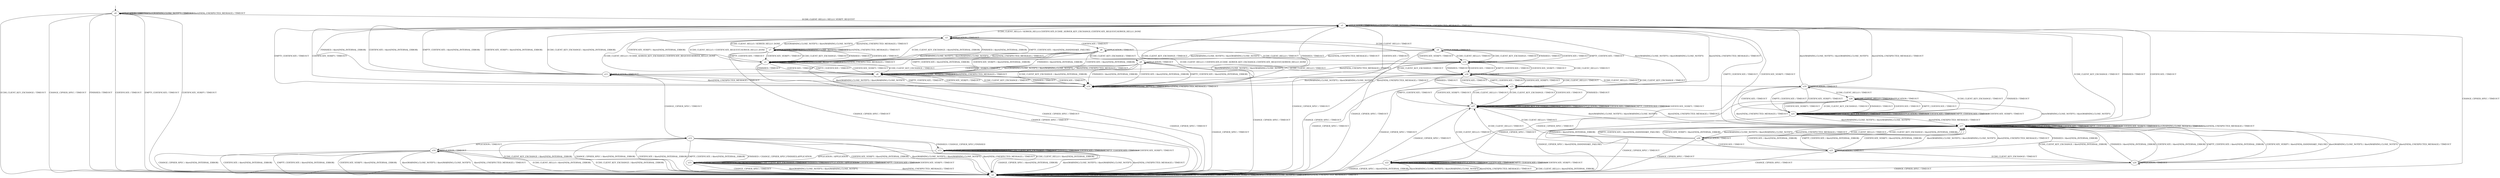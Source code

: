 digraph h4 {
s0 [label="s0"];
s1 [label="s1"];
s2 [label="s2"];
s3 [label="s3"];
s17 [label="s17"];
s4 [label="s4"];
s5 [label="s5"];
s6 [label="s6"];
s7 [label="s7"];
s20 [label="s20"];
s8 [label="s8"];
s9 [label="s9"];
s16 [label="s16"];
s23 [label="s23"];
s27 [label="s27"];
s10 [label="s10"];
s11 [label="s11"];
s18 [label="s18"];
s24 [label="s24"];
s12 [label="s12"];
s19 [label="s19"];
s25 [label="s25"];
s13 [label="s13"];
s14 [label="s14"];
s21 [label="s21"];
s22 [label="s22"];
s26 [label="s26"];
s15 [label="s15"];
s0 -> s1 [label="ECDH_CLIENT_HELLO / HELLO_VERIFY_REQUEST"];
s0 -> s2 [label="ECDH_CLIENT_KEY_EXCHANGE / TIMEOUT"];
s0 -> s2 [label="CHANGE_CIPHER_SPEC / TIMEOUT"];
s0 -> s2 [label="FINISHED / TIMEOUT"];
s0 -> s0 [label="APPLICATION / TIMEOUT"];
s0 -> s2 [label="CERTIFICATE / TIMEOUT"];
s0 -> s2 [label="EMPTY_CERTIFICATE / TIMEOUT"];
s0 -> s2 [label="CERTIFICATE_VERIFY / TIMEOUT"];
s0 -> s0 [label="Alert(WARNING,CLOSE_NOTIFY) / TIMEOUT"];
s0 -> s0 [label="Alert(FATAL,UNEXPECTED_MESSAGE) / TIMEOUT"];
s1 -> s3 [label="ECDH_CLIENT_HELLO / SERVER_HELLO,CERTIFICATE,ECDHE_SERVER_KEY_EXCHANGE,CERTIFICATE_REQUEST,SERVER_HELLO_DONE"];
s1 -> s17 [label="ECDH_CLIENT_KEY_EXCHANGE / TIMEOUT"];
s1 -> s2 [label="CHANGE_CIPHER_SPEC / TIMEOUT"];
s1 -> s17 [label="FINISHED / TIMEOUT"];
s1 -> s1 [label="APPLICATION / TIMEOUT"];
s1 -> s17 [label="CERTIFICATE / TIMEOUT"];
s1 -> s17 [label="EMPTY_CERTIFICATE / TIMEOUT"];
s1 -> s17 [label="CERTIFICATE_VERIFY / TIMEOUT"];
s1 -> s1 [label="Alert(WARNING,CLOSE_NOTIFY) / TIMEOUT"];
s1 -> s1 [label="Alert(FATAL,UNEXPECTED_MESSAGE) / TIMEOUT"];
s2 -> s2 [label="ECDH_CLIENT_HELLO / TIMEOUT"];
s2 -> s2 [label="ECDH_CLIENT_KEY_EXCHANGE / TIMEOUT"];
s2 -> s2 [label="CHANGE_CIPHER_SPEC / TIMEOUT"];
s2 -> s2 [label="FINISHED / TIMEOUT"];
s2 -> s2 [label="APPLICATION / TIMEOUT"];
s2 -> s2 [label="CERTIFICATE / TIMEOUT"];
s2 -> s2 [label="EMPTY_CERTIFICATE / TIMEOUT"];
s2 -> s2 [label="CERTIFICATE_VERIFY / TIMEOUT"];
s2 -> s2 [label="Alert(WARNING,CLOSE_NOTIFY) / TIMEOUT"];
s2 -> s2 [label="Alert(FATAL,UNEXPECTED_MESSAGE) / TIMEOUT"];
s3 -> s4 [label="ECDH_CLIENT_HELLO / TIMEOUT"];
s3 -> s5 [label="ECDH_CLIENT_KEY_EXCHANGE / Alert(FATAL,INTERNAL_ERROR)"];
s3 -> s2 [label="CHANGE_CIPHER_SPEC / TIMEOUT"];
s3 -> s5 [label="FINISHED / Alert(FATAL,INTERNAL_ERROR)"];
s3 -> s3 [label="APPLICATION / TIMEOUT"];
s3 -> s6 [label="CERTIFICATE / TIMEOUT"];
s3 -> s5 [label="EMPTY_CERTIFICATE / Alert(FATAL,HANDSHAKE_FAILURE)"];
s3 -> s5 [label="CERTIFICATE_VERIFY / Alert(FATAL,INTERNAL_ERROR)"];
s3 -> s7 [label="Alert(WARNING,CLOSE_NOTIFY) / Alert(WARNING,CLOSE_NOTIFY)"];
s3 -> s7 [label="Alert(FATAL,UNEXPECTED_MESSAGE) / TIMEOUT"];
s17 -> s20 [label="ECDH_CLIENT_HELLO / TIMEOUT"];
s17 -> s17 [label="ECDH_CLIENT_KEY_EXCHANGE / TIMEOUT"];
s17 -> s2 [label="CHANGE_CIPHER_SPEC / TIMEOUT"];
s17 -> s17 [label="FINISHED / TIMEOUT"];
s17 -> s17 [label="APPLICATION / TIMEOUT"];
s17 -> s17 [label="CERTIFICATE / TIMEOUT"];
s17 -> s17 [label="EMPTY_CERTIFICATE / TIMEOUT"];
s17 -> s17 [label="CERTIFICATE_VERIFY / TIMEOUT"];
s17 -> s17 [label="Alert(WARNING,CLOSE_NOTIFY) / TIMEOUT"];
s17 -> s17 [label="Alert(FATAL,UNEXPECTED_MESSAGE) / TIMEOUT"];
s4 -> s16 [label="ECDH_CLIENT_HELLO / TIMEOUT"];
s4 -> s16 [label="ECDH_CLIENT_KEY_EXCHANGE / TIMEOUT"];
s4 -> s2 [label="CHANGE_CIPHER_SPEC / TIMEOUT"];
s4 -> s16 [label="FINISHED / TIMEOUT"];
s4 -> s4 [label="APPLICATION / TIMEOUT"];
s4 -> s16 [label="CERTIFICATE / TIMEOUT"];
s4 -> s16 [label="EMPTY_CERTIFICATE / TIMEOUT"];
s4 -> s16 [label="CERTIFICATE_VERIFY / TIMEOUT"];
s4 -> s5 [label="Alert(WARNING,CLOSE_NOTIFY) / Alert(WARNING,CLOSE_NOTIFY)"];
s4 -> s5 [label="Alert(FATAL,UNEXPECTED_MESSAGE) / TIMEOUT"];
s5 -> s3 [label="ECDH_CLIENT_HELLO / CERTIFICATE_REQUEST,SERVER_HELLO_DONE"];
s5 -> s8 [label="ECDH_CLIENT_KEY_EXCHANGE / TIMEOUT"];
s5 -> s2 [label="CHANGE_CIPHER_SPEC / TIMEOUT"];
s5 -> s8 [label="FINISHED / TIMEOUT"];
s5 -> s5 [label="APPLICATION / TIMEOUT"];
s5 -> s8 [label="CERTIFICATE / TIMEOUT"];
s5 -> s8 [label="EMPTY_CERTIFICATE / TIMEOUT"];
s5 -> s8 [label="CERTIFICATE_VERIFY / TIMEOUT"];
s5 -> s5 [label="Alert(WARNING,CLOSE_NOTIFY) / TIMEOUT"];
s5 -> s5 [label="Alert(FATAL,UNEXPECTED_MESSAGE) / TIMEOUT"];
s6 -> s16 [label="ECDH_CLIENT_HELLO / TIMEOUT"];
s6 -> s9 [label="ECDH_CLIENT_KEY_EXCHANGE / TIMEOUT"];
s6 -> s2 [label="CHANGE_CIPHER_SPEC / TIMEOUT"];
s6 -> s8 [label="FINISHED / Alert(FATAL,INTERNAL_ERROR)"];
s6 -> s6 [label="APPLICATION / TIMEOUT"];
s6 -> s8 [label="CERTIFICATE / Alert(FATAL,INTERNAL_ERROR)"];
s6 -> s8 [label="EMPTY_CERTIFICATE / Alert(FATAL,INTERNAL_ERROR)"];
s6 -> s8 [label="CERTIFICATE_VERIFY / Alert(FATAL,INTERNAL_ERROR)"];
s6 -> s5 [label="Alert(WARNING,CLOSE_NOTIFY) / Alert(WARNING,CLOSE_NOTIFY)"];
s6 -> s5 [label="Alert(FATAL,UNEXPECTED_MESSAGE) / TIMEOUT"];
s7 -> s3 [label="ECDH_CLIENT_HELLO / SERVER_HELLO_DONE"];
s7 -> s5 [label="ECDH_CLIENT_KEY_EXCHANGE / TIMEOUT"];
s7 -> s2 [label="CHANGE_CIPHER_SPEC / TIMEOUT"];
s7 -> s5 [label="FINISHED / TIMEOUT"];
s7 -> s7 [label="APPLICATION / TIMEOUT"];
s7 -> s5 [label="CERTIFICATE / TIMEOUT"];
s7 -> s5 [label="EMPTY_CERTIFICATE / TIMEOUT"];
s7 -> s5 [label="CERTIFICATE_VERIFY / TIMEOUT"];
s7 -> s7 [label="Alert(WARNING,CLOSE_NOTIFY) / TIMEOUT"];
s7 -> s7 [label="Alert(FATAL,UNEXPECTED_MESSAGE) / TIMEOUT"];
s20 -> s27 [label="ECDH_CLIENT_HELLO / TIMEOUT"];
s20 -> s17 [label="ECDH_CLIENT_KEY_EXCHANGE / Alert(FATAL,INTERNAL_ERROR)"];
s20 -> s2 [label="CHANGE_CIPHER_SPEC / TIMEOUT"];
s20 -> s17 [label="FINISHED / Alert(FATAL,INTERNAL_ERROR)"];
s20 -> s20 [label="APPLICATION / TIMEOUT"];
s20 -> s23 [label="CERTIFICATE / TIMEOUT"];
s20 -> s17 [label="EMPTY_CERTIFICATE / Alert(FATAL,HANDSHAKE_FAILURE)"];
s20 -> s17 [label="CERTIFICATE_VERIFY / Alert(FATAL,INTERNAL_ERROR)"];
s20 -> s17 [label="Alert(WARNING,CLOSE_NOTIFY) / Alert(WARNING,CLOSE_NOTIFY)"];
s20 -> s17 [label="Alert(FATAL,UNEXPECTED_MESSAGE) / TIMEOUT"];
s8 -> s3 [label="ECDH_CLIENT_HELLO / ECDHE_SERVER_KEY_EXCHANGE,CERTIFICATE_REQUEST,SERVER_HELLO_DONE"];
s8 -> s10 [label="ECDH_CLIENT_KEY_EXCHANGE / TIMEOUT"];
s8 -> s2 [label="CHANGE_CIPHER_SPEC / TIMEOUT"];
s8 -> s10 [label="FINISHED / TIMEOUT"];
s8 -> s8 [label="APPLICATION / TIMEOUT"];
s8 -> s10 [label="CERTIFICATE / TIMEOUT"];
s8 -> s10 [label="EMPTY_CERTIFICATE / TIMEOUT"];
s8 -> s10 [label="CERTIFICATE_VERIFY / TIMEOUT"];
s8 -> s8 [label="Alert(WARNING,CLOSE_NOTIFY) / TIMEOUT"];
s8 -> s8 [label="Alert(FATAL,UNEXPECTED_MESSAGE) / TIMEOUT"];
s9 -> s18 [label="ECDH_CLIENT_HELLO / TIMEOUT"];
s9 -> s10 [label="ECDH_CLIENT_KEY_EXCHANGE / Alert(FATAL,INTERNAL_ERROR)"];
s9 -> s2 [label="CHANGE_CIPHER_SPEC / TIMEOUT"];
s9 -> s10 [label="FINISHED / Alert(FATAL,INTERNAL_ERROR)"];
s9 -> s9 [label="APPLICATION / TIMEOUT"];
s9 -> s10 [label="CERTIFICATE / Alert(FATAL,INTERNAL_ERROR)"];
s9 -> s10 [label="EMPTY_CERTIFICATE / Alert(FATAL,INTERNAL_ERROR)"];
s9 -> s11 [label="CERTIFICATE_VERIFY / TIMEOUT"];
s9 -> s8 [label="Alert(WARNING,CLOSE_NOTIFY) / Alert(WARNING,CLOSE_NOTIFY)"];
s9 -> s8 [label="Alert(FATAL,UNEXPECTED_MESSAGE) / TIMEOUT"];
s16 -> s18 [label="ECDH_CLIENT_HELLO / TIMEOUT"];
s16 -> s18 [label="ECDH_CLIENT_KEY_EXCHANGE / TIMEOUT"];
s16 -> s2 [label="CHANGE_CIPHER_SPEC / TIMEOUT"];
s16 -> s18 [label="FINISHED / TIMEOUT"];
s16 -> s16 [label="APPLICATION / TIMEOUT"];
s16 -> s18 [label="CERTIFICATE / TIMEOUT"];
s16 -> s18 [label="EMPTY_CERTIFICATE / TIMEOUT"];
s16 -> s18 [label="CERTIFICATE_VERIFY / TIMEOUT"];
s16 -> s8 [label="Alert(WARNING,CLOSE_NOTIFY) / Alert(WARNING,CLOSE_NOTIFY)"];
s16 -> s8 [label="Alert(FATAL,UNEXPECTED_MESSAGE) / TIMEOUT"];
s23 -> s27 [label="ECDH_CLIENT_HELLO / TIMEOUT"];
s23 -> s24 [label="ECDH_CLIENT_KEY_EXCHANGE / TIMEOUT"];
s23 -> s2 [label="CHANGE_CIPHER_SPEC / TIMEOUT"];
s23 -> s17 [label="FINISHED / Alert(FATAL,INTERNAL_ERROR)"];
s23 -> s23 [label="APPLICATION / TIMEOUT"];
s23 -> s17 [label="CERTIFICATE / Alert(FATAL,INTERNAL_ERROR)"];
s23 -> s17 [label="EMPTY_CERTIFICATE / Alert(FATAL,INTERNAL_ERROR)"];
s23 -> s17 [label="CERTIFICATE_VERIFY / Alert(FATAL,INTERNAL_ERROR)"];
s23 -> s17 [label="Alert(WARNING,CLOSE_NOTIFY) / Alert(WARNING,CLOSE_NOTIFY)"];
s23 -> s17 [label="Alert(FATAL,UNEXPECTED_MESSAGE) / TIMEOUT"];
s27 -> s27 [label="ECDH_CLIENT_HELLO / TIMEOUT"];
s27 -> s27 [label="ECDH_CLIENT_KEY_EXCHANGE / TIMEOUT"];
s27 -> s2 [label="CHANGE_CIPHER_SPEC / TIMEOUT"];
s27 -> s27 [label="FINISHED / TIMEOUT"];
s27 -> s27 [label="APPLICATION / TIMEOUT"];
s27 -> s27 [label="CERTIFICATE / TIMEOUT"];
s27 -> s27 [label="EMPTY_CERTIFICATE / TIMEOUT"];
s27 -> s27 [label="CERTIFICATE_VERIFY / TIMEOUT"];
s27 -> s17 [label="Alert(WARNING,CLOSE_NOTIFY) / Alert(WARNING,CLOSE_NOTIFY)"];
s27 -> s17 [label="Alert(FATAL,UNEXPECTED_MESSAGE) / TIMEOUT"];
s10 -> s3 [label="ECDH_CLIENT_HELLO / CERTIFICATE,ECDHE_SERVER_KEY_EXCHANGE,CERTIFICATE_REQUEST,SERVER_HELLO_DONE"];
s10 -> s1 [label="ECDH_CLIENT_KEY_EXCHANGE / TIMEOUT"];
s10 -> s2 [label="CHANGE_CIPHER_SPEC / TIMEOUT"];
s10 -> s1 [label="FINISHED / TIMEOUT"];
s10 -> s10 [label="APPLICATION / TIMEOUT"];
s10 -> s1 [label="CERTIFICATE / TIMEOUT"];
s10 -> s1 [label="EMPTY_CERTIFICATE / TIMEOUT"];
s10 -> s1 [label="CERTIFICATE_VERIFY / TIMEOUT"];
s10 -> s10 [label="Alert(WARNING,CLOSE_NOTIFY) / TIMEOUT"];
s10 -> s10 [label="Alert(FATAL,UNEXPECTED_MESSAGE) / TIMEOUT"];
s11 -> s19 [label="ECDH_CLIENT_HELLO / TIMEOUT"];
s11 -> s1 [label="ECDH_CLIENT_KEY_EXCHANGE / Alert(FATAL,INTERNAL_ERROR)"];
s11 -> s12 [label="CHANGE_CIPHER_SPEC / TIMEOUT"];
s11 -> s1 [label="FINISHED / Alert(FATAL,INTERNAL_ERROR)"];
s11 -> s11 [label="APPLICATION / TIMEOUT"];
s11 -> s1 [label="CERTIFICATE / Alert(FATAL,INTERNAL_ERROR)"];
s11 -> s1 [label="EMPTY_CERTIFICATE / Alert(FATAL,INTERNAL_ERROR)"];
s11 -> s1 [label="CERTIFICATE_VERIFY / Alert(FATAL,INTERNAL_ERROR)"];
s11 -> s10 [label="Alert(WARNING,CLOSE_NOTIFY) / Alert(WARNING,CLOSE_NOTIFY)"];
s11 -> s10 [label="Alert(FATAL,UNEXPECTED_MESSAGE) / TIMEOUT"];
s18 -> s25 [label="ECDH_CLIENT_HELLO / TIMEOUT"];
s18 -> s25 [label="ECDH_CLIENT_KEY_EXCHANGE / TIMEOUT"];
s18 -> s2 [label="CHANGE_CIPHER_SPEC / TIMEOUT"];
s18 -> s25 [label="FINISHED / TIMEOUT"];
s18 -> s18 [label="APPLICATION / TIMEOUT"];
s18 -> s25 [label="CERTIFICATE / TIMEOUT"];
s18 -> s25 [label="EMPTY_CERTIFICATE / TIMEOUT"];
s18 -> s25 [label="CERTIFICATE_VERIFY / TIMEOUT"];
s18 -> s10 [label="Alert(WARNING,CLOSE_NOTIFY) / Alert(WARNING,CLOSE_NOTIFY)"];
s18 -> s10 [label="Alert(FATAL,UNEXPECTED_MESSAGE) / TIMEOUT"];
s24 -> s27 [label="ECDH_CLIENT_HELLO / TIMEOUT"];
s24 -> s17 [label="ECDH_CLIENT_KEY_EXCHANGE / Alert(FATAL,INTERNAL_ERROR)"];
s24 -> s2 [label="CHANGE_CIPHER_SPEC / TIMEOUT"];
s24 -> s17 [label="FINISHED / Alert(FATAL,INTERNAL_ERROR)"];
s24 -> s24 [label="APPLICATION / TIMEOUT"];
s24 -> s17 [label="CERTIFICATE / Alert(FATAL,INTERNAL_ERROR)"];
s24 -> s17 [label="EMPTY_CERTIFICATE / Alert(FATAL,INTERNAL_ERROR)"];
s24 -> s17 [label="CERTIFICATE_VERIFY / Alert(FATAL,HANDSHAKE_FAILURE)"];
s24 -> s17 [label="Alert(WARNING,CLOSE_NOTIFY) / Alert(WARNING,CLOSE_NOTIFY)"];
s24 -> s17 [label="Alert(FATAL,UNEXPECTED_MESSAGE) / TIMEOUT"];
s12 -> s2 [label="ECDH_CLIENT_HELLO / Alert(FATAL,INTERNAL_ERROR)"];
s12 -> s2 [label="ECDH_CLIENT_KEY_EXCHANGE / Alert(FATAL,INTERNAL_ERROR)"];
s12 -> s2 [label="CHANGE_CIPHER_SPEC / Alert(FATAL,INTERNAL_ERROR)"];
s12 -> s13 [label="FINISHED / CHANGE_CIPHER_SPEC,FINISHED"];
s12 -> s14 [label="APPLICATION / TIMEOUT"];
s12 -> s2 [label="CERTIFICATE / Alert(FATAL,INTERNAL_ERROR)"];
s12 -> s2 [label="EMPTY_CERTIFICATE / Alert(FATAL,INTERNAL_ERROR)"];
s12 -> s2 [label="CERTIFICATE_VERIFY / Alert(FATAL,INTERNAL_ERROR)"];
s12 -> s2 [label="Alert(WARNING,CLOSE_NOTIFY) / Alert(WARNING,CLOSE_NOTIFY)"];
s12 -> s2 [label="Alert(FATAL,UNEXPECTED_MESSAGE) / TIMEOUT"];
s19 -> s26 [label="ECDH_CLIENT_HELLO / TIMEOUT"];
s19 -> s21 [label="ECDH_CLIENT_KEY_EXCHANGE / TIMEOUT"];
s19 -> s22 [label="CHANGE_CIPHER_SPEC / TIMEOUT"];
s19 -> s21 [label="FINISHED / TIMEOUT"];
s19 -> s19 [label="APPLICATION / TIMEOUT"];
s19 -> s21 [label="CERTIFICATE / TIMEOUT"];
s19 -> s21 [label="EMPTY_CERTIFICATE / TIMEOUT"];
s19 -> s21 [label="CERTIFICATE_VERIFY / TIMEOUT"];
s19 -> s1 [label="Alert(WARNING,CLOSE_NOTIFY) / Alert(WARNING,CLOSE_NOTIFY)"];
s19 -> s1 [label="Alert(FATAL,UNEXPECTED_MESSAGE) / TIMEOUT"];
s25 -> s27 [label="ECDH_CLIENT_HELLO / TIMEOUT"];
s25 -> s27 [label="ECDH_CLIENT_KEY_EXCHANGE / TIMEOUT"];
s25 -> s2 [label="CHANGE_CIPHER_SPEC / TIMEOUT"];
s25 -> s27 [label="FINISHED / TIMEOUT"];
s25 -> s25 [label="APPLICATION / TIMEOUT"];
s25 -> s27 [label="CERTIFICATE / TIMEOUT"];
s25 -> s27 [label="EMPTY_CERTIFICATE / TIMEOUT"];
s25 -> s27 [label="CERTIFICATE_VERIFY / TIMEOUT"];
s25 -> s1 [label="Alert(WARNING,CLOSE_NOTIFY) / Alert(WARNING,CLOSE_NOTIFY)"];
s25 -> s1 [label="Alert(FATAL,UNEXPECTED_MESSAGE) / TIMEOUT"];
s13 -> s13 [label="ECDH_CLIENT_HELLO / Alert(WARNING,NO_RENEGOTIATION)"];
s13 -> s13 [label="ECDH_CLIENT_KEY_EXCHANGE / TIMEOUT"];
s13 -> s2 [label="CHANGE_CIPHER_SPEC / Alert(FATAL,INTERNAL_ERROR)"];
s13 -> s13 [label="FINISHED / TIMEOUT"];
s13 -> s15 [label="APPLICATION / APPLICATION"];
s13 -> s13 [label="CERTIFICATE / TIMEOUT"];
s13 -> s13 [label="EMPTY_CERTIFICATE / TIMEOUT"];
s13 -> s13 [label="CERTIFICATE_VERIFY / TIMEOUT"];
s13 -> s2 [label="Alert(WARNING,CLOSE_NOTIFY) / Alert(WARNING,CLOSE_NOTIFY)"];
s13 -> s2 [label="Alert(FATAL,UNEXPECTED_MESSAGE) / TIMEOUT"];
s14 -> s2 [label="ECDH_CLIENT_HELLO / Alert(FATAL,INTERNAL_ERROR)"];
s14 -> s2 [label="ECDH_CLIENT_KEY_EXCHANGE / Alert(FATAL,INTERNAL_ERROR)"];
s14 -> s2 [label="CHANGE_CIPHER_SPEC / Alert(FATAL,INTERNAL_ERROR)"];
s14 -> s15 [label="FINISHED / CHANGE_CIPHER_SPEC,FINISHED,APPLICATION"];
s14 -> s14 [label="APPLICATION / TIMEOUT"];
s14 -> s2 [label="CERTIFICATE / Alert(FATAL,INTERNAL_ERROR)"];
s14 -> s2 [label="EMPTY_CERTIFICATE / Alert(FATAL,INTERNAL_ERROR)"];
s14 -> s2 [label="CERTIFICATE_VERIFY / Alert(FATAL,INTERNAL_ERROR)"];
s14 -> s2 [label="Alert(WARNING,CLOSE_NOTIFY) / Alert(WARNING,CLOSE_NOTIFY)"];
s14 -> s2 [label="Alert(FATAL,UNEXPECTED_MESSAGE) / TIMEOUT"];
s21 -> s21 [label="ECDH_CLIENT_HELLO / TIMEOUT"];
s21 -> s21 [label="ECDH_CLIENT_KEY_EXCHANGE / TIMEOUT"];
s21 -> s2 [label="CHANGE_CIPHER_SPEC / Alert(FATAL,HANDSHAKE_FAILURE)"];
s21 -> s21 [label="FINISHED / TIMEOUT"];
s21 -> s21 [label="APPLICATION / TIMEOUT"];
s21 -> s21 [label="CERTIFICATE / TIMEOUT"];
s21 -> s21 [label="EMPTY_CERTIFICATE / TIMEOUT"];
s21 -> s21 [label="CERTIFICATE_VERIFY / TIMEOUT"];
s21 -> s17 [label="Alert(WARNING,CLOSE_NOTIFY) / Alert(WARNING,CLOSE_NOTIFY)"];
s21 -> s17 [label="Alert(FATAL,UNEXPECTED_MESSAGE) / TIMEOUT"];
s22 -> s2 [label="ECDH_CLIENT_HELLO / Alert(FATAL,INTERNAL_ERROR)"];
s22 -> s22 [label="ECDH_CLIENT_KEY_EXCHANGE / TIMEOUT"];
s22 -> s2 [label="CHANGE_CIPHER_SPEC / Alert(FATAL,INTERNAL_ERROR)"];
s22 -> s22 [label="FINISHED / TIMEOUT"];
s22 -> s22 [label="APPLICATION / TIMEOUT"];
s22 -> s22 [label="CERTIFICATE / TIMEOUT"];
s22 -> s22 [label="EMPTY_CERTIFICATE / TIMEOUT"];
s22 -> s22 [label="CERTIFICATE_VERIFY / TIMEOUT"];
s22 -> s2 [label="Alert(WARNING,CLOSE_NOTIFY) / Alert(WARNING,CLOSE_NOTIFY)"];
s22 -> s2 [label="Alert(FATAL,UNEXPECTED_MESSAGE) / TIMEOUT"];
s26 -> s26 [label="ECDH_CLIENT_HELLO / TIMEOUT"];
s26 -> s21 [label="ECDH_CLIENT_KEY_EXCHANGE / TIMEOUT"];
s26 -> s22 [label="CHANGE_CIPHER_SPEC / TIMEOUT"];
s26 -> s21 [label="FINISHED / TIMEOUT"];
s26 -> s26 [label="APPLICATION / TIMEOUT"];
s26 -> s21 [label="CERTIFICATE / TIMEOUT"];
s26 -> s21 [label="EMPTY_CERTIFICATE / TIMEOUT"];
s26 -> s21 [label="CERTIFICATE_VERIFY / TIMEOUT"];
s26 -> s17 [label="Alert(WARNING,CLOSE_NOTIFY) / Alert(WARNING,CLOSE_NOTIFY)"];
s26 -> s17 [label="Alert(FATAL,UNEXPECTED_MESSAGE) / TIMEOUT"];
s15 -> s15 [label="ECDH_CLIENT_HELLO / Alert(WARNING,NO_RENEGOTIATION)"];
s15 -> s15 [label="ECDH_CLIENT_KEY_EXCHANGE / TIMEOUT"];
s15 -> s2 [label="CHANGE_CIPHER_SPEC / TIMEOUT"];
s15 -> s15 [label="FINISHED / TIMEOUT"];
s15 -> s15 [label="APPLICATION / APPLICATION"];
s15 -> s15 [label="CERTIFICATE / TIMEOUT"];
s15 -> s15 [label="EMPTY_CERTIFICATE / TIMEOUT"];
s15 -> s15 [label="CERTIFICATE_VERIFY / TIMEOUT"];
s15 -> s2 [label="Alert(WARNING,CLOSE_NOTIFY) / Alert(WARNING,CLOSE_NOTIFY)"];
s15 -> s2 [label="Alert(FATAL,UNEXPECTED_MESSAGE) / TIMEOUT"];
__start0 [shape=none, label=""];
__start0 -> s0 [label=""];
}
